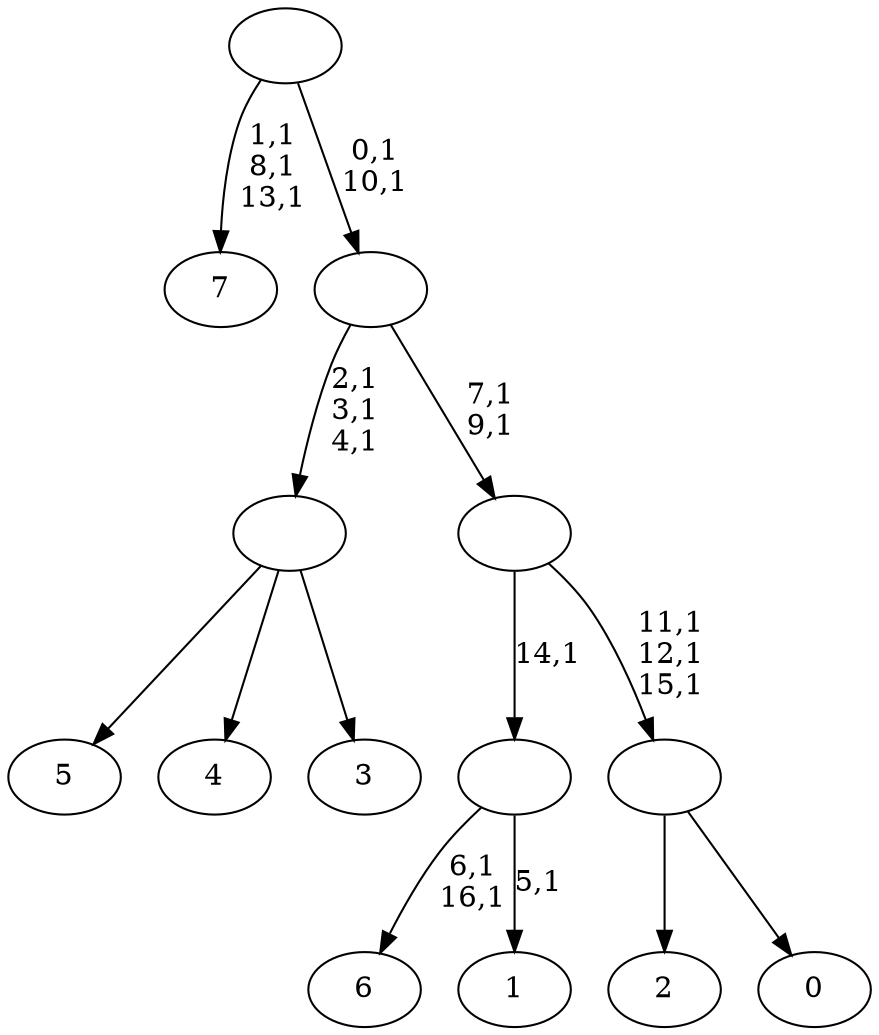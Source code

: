 digraph T {
	25 [label="7"]
	21 [label="6"]
	18 [label="5"]
	17 [label="4"]
	16 [label="3"]
	15 [label=""]
	12 [label="2"]
	11 [label="1"]
	9 [label=""]
	8 [label="0"]
	7 [label=""]
	4 [label=""]
	2 [label=""]
	0 [label=""]
	15 -> 18 [label=""]
	15 -> 17 [label=""]
	15 -> 16 [label=""]
	9 -> 11 [label="5,1"]
	9 -> 21 [label="6,1\n16,1"]
	7 -> 12 [label=""]
	7 -> 8 [label=""]
	4 -> 7 [label="11,1\n12,1\n15,1"]
	4 -> 9 [label="14,1"]
	2 -> 4 [label="7,1\n9,1"]
	2 -> 15 [label="2,1\n3,1\n4,1"]
	0 -> 2 [label="0,1\n10,1"]
	0 -> 25 [label="1,1\n8,1\n13,1"]
}
